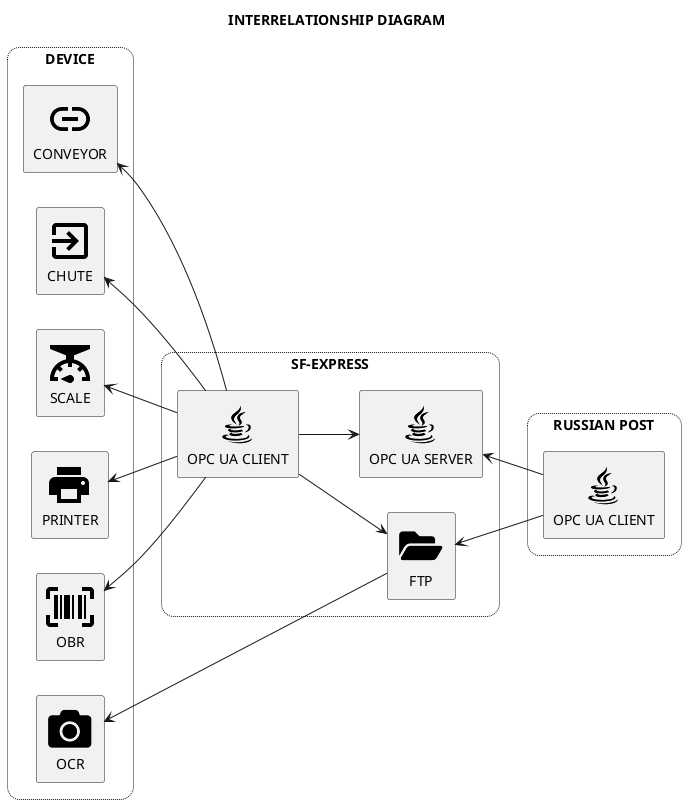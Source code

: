 @startuml interrelationship_diagram
!include <cloudinsight/java>
!include <tupadr3/font-awesome-5/camera>
!include <tupadr3/font-awesome-5/folder_open>
!include <tupadr3/font-awesome-5/print>
!include <tupadr3/material/print>
!include <material/barcode_scan>
!include <material/link>
!include <material/scale>
!include <material/exit_to_app>

title <b>INTERRELATIONSHIP DIAGRAM</b>

'https://github.com/rabelenda/cicon-plantuml-sprites/blob/master/sprites-list.md
'https://github.com/tupadr3/plantuml-icon-font-sprites
'https://github.com/Templarian/MaterialDesign

hide stereotype 
left to right direction
skinparam defaultTextAlignment center
' skinparam linetype ortho
skinparam rectangle {
  RoundCorner<<SIDE>> 25
  BorderStyle<<SIDE>> dotted
} 


rectangle "DEVICE" <<SIDE>> {
  rectangle "<$ma_link>\nCONVEYOR" as CONVEYOR
  rectangle "<$ma_exit_to_app>\nCHUTE" as CHUTE
  rectangle "<$ma_scale>\nSCALE" as SCALE
  rectangle "<$print>\nPRINTER" as PRINTER
  rectangle "<$ma_barcode_scan>\nOBR" as OBR
  rectangle "<$camera>\nOCR" as OCR
}

rectangle "SF-EXPRESS" <<SIDE>> {
  rectangle "<$java>\nOPC UA SERVER" as SERVER
  rectangle "<$java>\nOPC UA CLIENT" as SF_EXPRESS_CLIENT
  rectangle "<$folder_open>\nFTP" as FTP
}

rectangle "RUSSIAN POST" <<SIDE>> {
  rectangle "<$java>\nOPC UA CLIENT" as RUSSIAN_POST_CLIENT
}

CONVEYOR <-- SF_EXPRESS_CLIENT
CHUTE <-- SF_EXPRESS_CLIENT
SCALE <-- SF_EXPRESS_CLIENT
PRINTER <-- SF_EXPRESS_CLIENT
OBR <-- SF_EXPRESS_CLIENT
OCR <-- FTP
SF_EXPRESS_CLIENT --> FTP
SF_EXPRESS_CLIENT --> SERVER
SERVER <-- RUSSIAN_POST_CLIENT
FTP <-- RUSSIAN_POST_CLIENT

@enduml